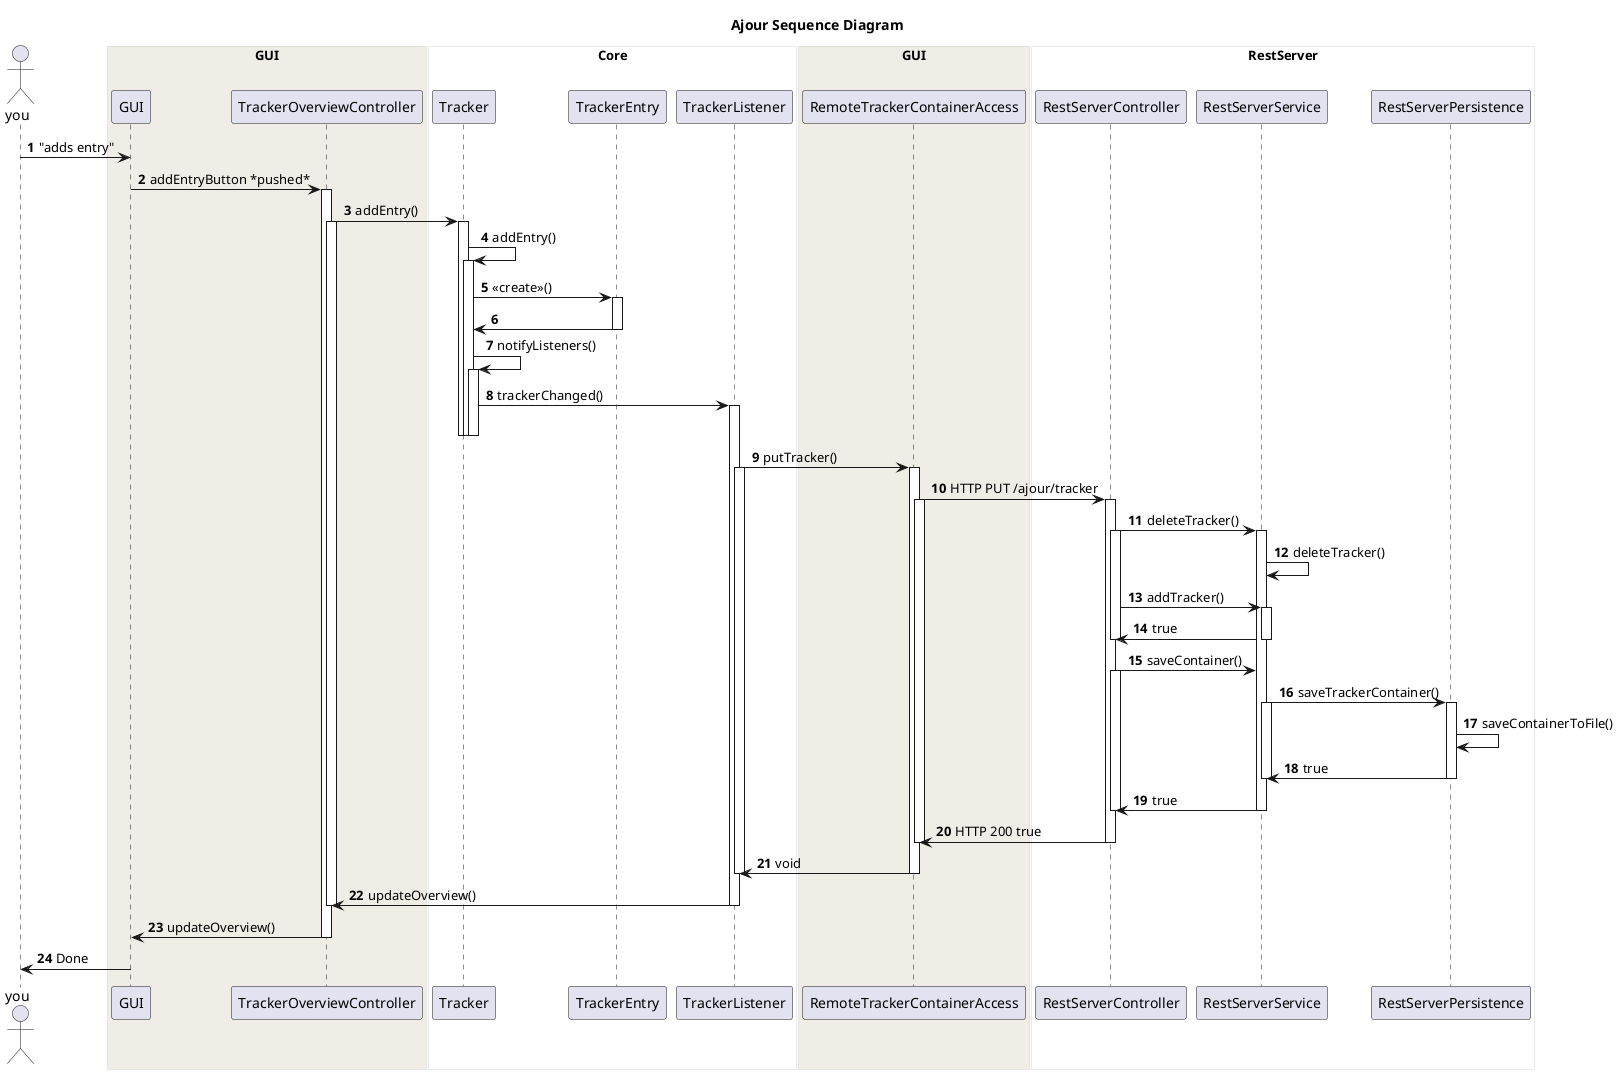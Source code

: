 @startuml


title Ajour Sequence Diagram

skinparam Sequence {
 BoxBorderColor #d1d1d1
}

autonumber
Actor you
box "GUI" #f0ede6
you -> GUI : "adds entry"

GUI -> TrackerOverviewController : addEntryButton *pushed*

activate TrackerOverviewController

end box
box "Core" #ffffff
TrackerOverviewController -> Tracker : addEntry()
activate TrackerOverviewController
activate Tracker


Tracker -> Tracker : addEntry()
activate Tracker


Tracker -> TrackerEntry : <<create>>()
activate TrackerEntry

TrackerEntry -> Tracker
deactivate TrackerEntry


Tracker -> Tracker : notifyListeners()
activate Tracker


Tracker -> TrackerListener : trackerChanged()
activate TrackerListener
deactivate Tracker
deactivate Tracker
deactivate Tracker

end box
box "GUI" #f0ede6

TrackerListener -> RemoteTrackerContainerAccess : putTracker()
activate RemoteTrackerContainerAccess
activate TrackerListener

end box
box "RestServer" #ffffff

RemoteTrackerContainerAccess -> RestServerController : HTTP PUT /ajour/tracker
activate RestServerController
activate RemoteTrackerContainerAccess


RestServerController -> RestServerService : deleteTracker()
activate RestServerController
activate RestServerService

RestServerService -> RestServerService : deleteTracker()

RestServerController -> RestServerService : addTracker()
activate RestServerService


RestServerService -> RestServerController : true
deactivate RestServerService
deactivate RestServerController

RestServerController -> RestServerService : saveContainer()
activate RestServerController
RestServerService -> RestServerPersistence : saveTrackerContainer()
activate RestServerPersistence
activate RestServerService


RestServerPersistence -> RestServerPersistence : saveContainerToFile()
RestServerPersistence -> RestServerService : true
deactivate RestServerPersistence
deactivate RestServerService


RestServerService -> RestServerController : true
deactivate RestServerController
deactivate RestServerService


RestServerController -> RemoteTrackerContainerAccess : HTTP 200 true
deactivate RemoteTrackerContainerAccess
deactivate RestServerController


RemoteTrackerContainerAccess -> TrackerListener : void
deactivate TrackerListener
deactivate RemoteTrackerContainerAccess

TrackerListener -> TrackerOverviewController : updateOverview()
deactivate TrackerListener
deactivate TrackerOverviewController


TrackerOverviewController -> GUI: updateOverview()
deactivate TrackerOverviewController

GUI -> you : Done




@enduml